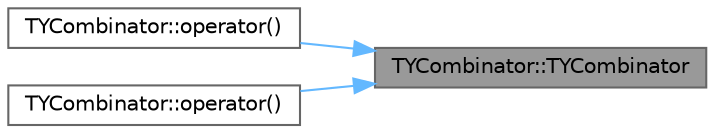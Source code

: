 digraph "TYCombinator::TYCombinator"
{
 // INTERACTIVE_SVG=YES
 // LATEX_PDF_SIZE
  bgcolor="transparent";
  edge [fontname=Helvetica,fontsize=10,labelfontname=Helvetica,labelfontsize=10];
  node [fontname=Helvetica,fontsize=10,shape=box,height=0.2,width=0.4];
  rankdir="RL";
  Node1 [id="Node000001",label="TYCombinator::TYCombinator",height=0.2,width=0.4,color="gray40", fillcolor="grey60", style="filled", fontcolor="black",tooltip=" "];
  Node1 -> Node2 [id="edge1_Node000001_Node000002",dir="back",color="steelblue1",style="solid",tooltip=" "];
  Node2 [id="Node000002",label="TYCombinator::operator()",height=0.2,width=0.4,color="grey40", fillcolor="white", style="filled",URL="$d4/d64/classTYCombinator.html#a7e140c601b03f23e0dc6e77575b7afbd",tooltip=" "];
  Node1 -> Node3 [id="edge2_Node000001_Node000003",dir="back",color="steelblue1",style="solid",tooltip=" "];
  Node3 [id="Node000003",label="TYCombinator::operator()",height=0.2,width=0.4,color="grey40", fillcolor="white", style="filled",URL="$d4/d64/classTYCombinator.html#ad0db68d26c771256943d03d9a85bddaf",tooltip=" "];
}

